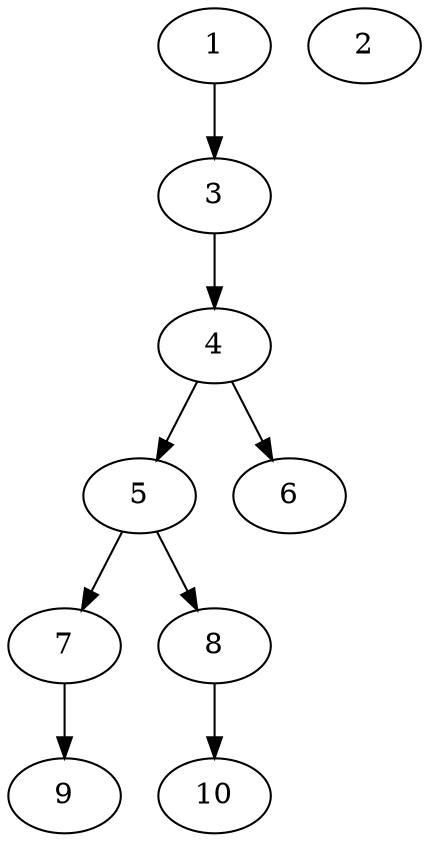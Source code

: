 // DAG (tier=1-easy, mode=data, n=10, ccr=0.319, fat=0.461, density=0.275, regular=0.660, jump=0.050, mindata=1048576, maxdata=8388608)
// DAG automatically generated by daggen at Sun Aug 24 16:33:33 2025
// /home/ermia/Project/Environments/daggen/bin/daggen --dot --ccr 0.319 --fat 0.461 --regular 0.660 --density 0.275 --jump 0.050 --mindata 1048576 --maxdata 8388608 -n 10 
digraph G {
  1 [size="434048448950033186816", alpha="0.01", expect_size="217024224475016593408"]
  1 -> 3 [size ="458615567679488"]
  2 [size="18698417887260966912", alpha="0.07", expect_size="9349208943630483456"]
  3 [size="1541827104227934", alpha="0.17", expect_size="770913552113967"]
  3 -> 4 [size ="99614015356928"]
  4 [size="3633830831710584", alpha="0.03", expect_size="1816915415855292"]
  4 -> 5 [size ="126806761930752"]
  4 -> 6 [size ="126806761930752"]
  5 [size="23193990153109504000", alpha="0.13", expect_size="11596995076554752000"]
  5 -> 7 [size ="65063931084800"]
  5 -> 8 [size ="65063931084800"]
  6 [size="122638863898111088", alpha="0.03", expect_size="61319431949055544"]
  7 [size="3252307382630945", alpha="0.15", expect_size="1626153691315472"]
  7 -> 9 [size ="249803090952192"]
  8 [size="612632237613659392", alpha="0.10", expect_size="306316118806829696"]
  8 -> 10 [size ="256716771950592"]
  9 [size="12966043977749578", alpha="0.16", expect_size="6483021988874789"]
  10 [size="2463963423143100416", alpha="0.08", expect_size="1231981711571550208"]
}